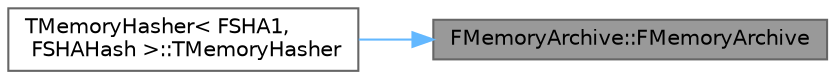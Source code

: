 digraph "FMemoryArchive::FMemoryArchive"
{
 // INTERACTIVE_SVG=YES
 // LATEX_PDF_SIZE
  bgcolor="transparent";
  edge [fontname=Helvetica,fontsize=10,labelfontname=Helvetica,labelfontsize=10];
  node [fontname=Helvetica,fontsize=10,shape=box,height=0.2,width=0.4];
  rankdir="RL";
  Node1 [id="Node000001",label="FMemoryArchive::FMemoryArchive",height=0.2,width=0.4,color="gray40", fillcolor="grey60", style="filled", fontcolor="black",tooltip="Marked as protected to avoid instantiating this class directly."];
  Node1 -> Node2 [id="edge1_Node000001_Node000002",dir="back",color="steelblue1",style="solid",tooltip=" "];
  Node2 [id="Node000002",label="TMemoryHasher\< FSHA1,\l FSHAHash \>::TMemoryHasher",height=0.2,width=0.4,color="grey40", fillcolor="white", style="filled",URL="$d4/d80/classTMemoryHasher.html#a55f316392de4b312f7ee0c2ba59ff4a7",tooltip=" "];
}
